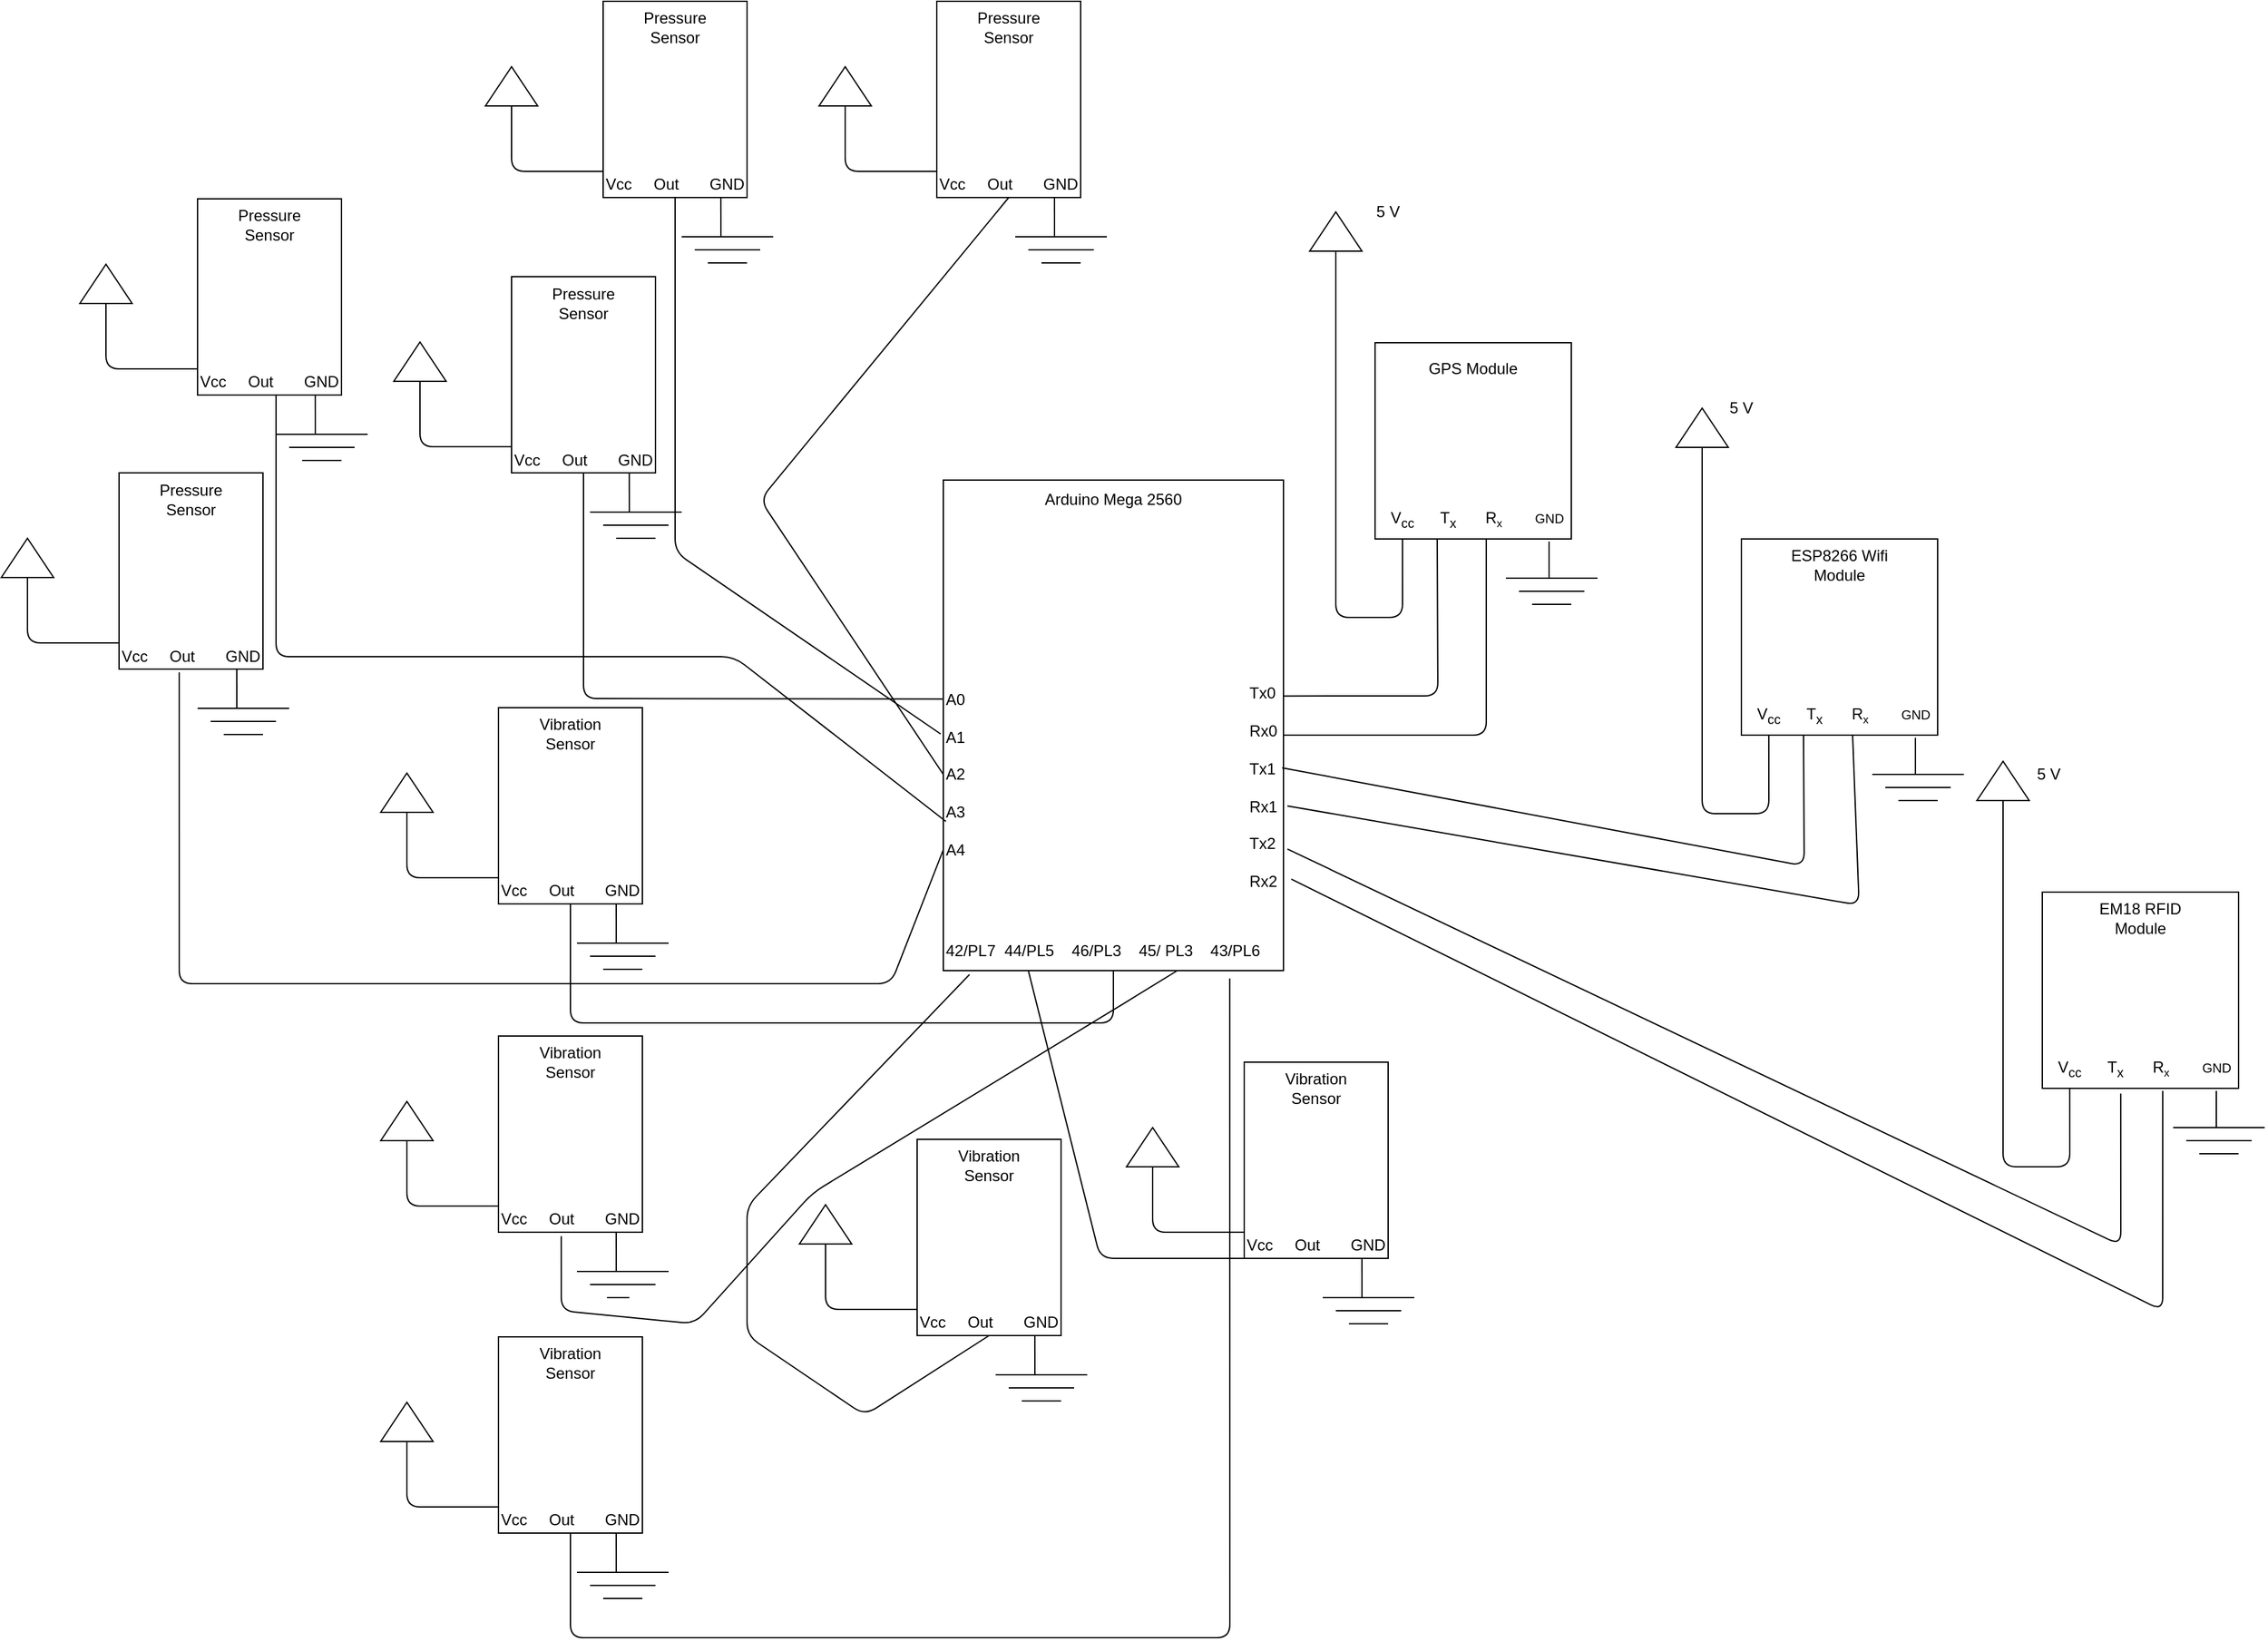 <mxfile version="13.9.2" type="github">
  <diagram id="xVhtC6xDN7LldOApm0fF" name="Page-1">
    <mxGraphModel dx="2512" dy="762" grid="1" gridSize="10" guides="1" tooltips="1" connect="1" arrows="1" fold="1" page="1" pageScale="1" pageWidth="850" pageHeight="1100" math="0" shadow="0">
      <root>
        <mxCell id="0" />
        <mxCell id="1" parent="0" />
        <mxCell id="VCP2ruZR_3ATwl9uSdhf-2" value="" style="rounded=0;whiteSpace=wrap;html=1;direction=south;" vertex="1" parent="1">
          <mxGeometry x="500" y="385" width="260" height="375" as="geometry" />
        </mxCell>
        <mxCell id="VCP2ruZR_3ATwl9uSdhf-3" value="Arduino Mega 2560" style="text;html=1;strokeColor=none;fillColor=none;align=center;verticalAlign=middle;whiteSpace=wrap;rounded=0;" vertex="1" parent="1">
          <mxGeometry x="565" y="390" width="130" height="20" as="geometry" />
        </mxCell>
        <mxCell id="VCP2ruZR_3ATwl9uSdhf-4" value="" style="rounded=0;whiteSpace=wrap;html=1;" vertex="1" parent="1">
          <mxGeometry x="830" y="280" width="150" height="150" as="geometry" />
        </mxCell>
        <mxCell id="VCP2ruZR_3ATwl9uSdhf-5" value="GPS Module" style="text;html=1;strokeColor=none;fillColor=none;align=center;verticalAlign=middle;whiteSpace=wrap;rounded=0;" vertex="1" parent="1">
          <mxGeometry x="860" y="290" width="90" height="20" as="geometry" />
        </mxCell>
        <mxCell id="VCP2ruZR_3ATwl9uSdhf-6" value="&lt;div style=&quot;text-align: center&quot;&gt;&lt;span&gt;V&lt;/span&gt;&lt;sub&gt;cc&lt;/sub&gt;&lt;span&gt;&amp;nbsp; &amp;nbsp; &amp;nbsp; T&lt;sub&gt;x&amp;nbsp; &amp;nbsp; &amp;nbsp; &amp;nbsp;&amp;nbsp;&lt;/sub&gt;R&lt;span style=&quot;font-size: 10px&quot;&gt;&lt;sub&gt;x&amp;nbsp; &amp;nbsp; &amp;nbsp; &lt;/sub&gt;&amp;nbsp; &amp;nbsp; GND&lt;/span&gt;&lt;/span&gt;&lt;/div&gt;" style="text;html=1;strokeColor=none;fillColor=none;align=left;verticalAlign=middle;whiteSpace=wrap;rounded=0;" vertex="1" parent="1">
          <mxGeometry x="840" y="400" width="150" height="30" as="geometry" />
        </mxCell>
        <mxCell id="VCP2ruZR_3ATwl9uSdhf-7" value="" style="endArrow=none;html=1;exitX=0.073;exitY=1;exitDx=0;exitDy=0;exitPerimeter=0;" edge="1" parent="1" source="VCP2ruZR_3ATwl9uSdhf-6">
          <mxGeometry width="50" height="50" relative="1" as="geometry">
            <mxPoint x="800" y="450" as="sourcePoint" />
            <mxPoint x="800" y="210" as="targetPoint" />
            <Array as="points">
              <mxPoint x="851" y="490" />
              <mxPoint x="800" y="490" />
            </Array>
          </mxGeometry>
        </mxCell>
        <mxCell id="VCP2ruZR_3ATwl9uSdhf-9" value="" style="triangle;whiteSpace=wrap;html=1;direction=north;" vertex="1" parent="1">
          <mxGeometry x="780" y="180" width="40" height="30" as="geometry" />
        </mxCell>
        <mxCell id="VCP2ruZR_3ATwl9uSdhf-10" value="" style="endArrow=none;html=1;exitX=0.82;exitY=1.067;exitDx=0;exitDy=0;exitPerimeter=0;" edge="1" parent="1" source="VCP2ruZR_3ATwl9uSdhf-6">
          <mxGeometry width="50" height="50" relative="1" as="geometry">
            <mxPoint x="720" y="410" as="sourcePoint" />
            <mxPoint x="963" y="460" as="targetPoint" />
          </mxGeometry>
        </mxCell>
        <mxCell id="VCP2ruZR_3ATwl9uSdhf-11" value="" style="endArrow=none;html=1;" edge="1" parent="1">
          <mxGeometry width="50" height="50" relative="1" as="geometry">
            <mxPoint x="980" y="480" as="sourcePoint" />
            <mxPoint x="950" y="480" as="targetPoint" />
          </mxGeometry>
        </mxCell>
        <mxCell id="VCP2ruZR_3ATwl9uSdhf-12" value="" style="endArrow=none;html=1;" edge="1" parent="1">
          <mxGeometry width="50" height="50" relative="1" as="geometry">
            <mxPoint x="940" y="470" as="sourcePoint" />
            <mxPoint x="990" y="470" as="targetPoint" />
          </mxGeometry>
        </mxCell>
        <mxCell id="VCP2ruZR_3ATwl9uSdhf-13" value="" style="endArrow=none;html=1;" edge="1" parent="1">
          <mxGeometry width="50" height="50" relative="1" as="geometry">
            <mxPoint x="930" y="460" as="sourcePoint" />
            <mxPoint x="1000" y="460" as="targetPoint" />
          </mxGeometry>
        </mxCell>
        <mxCell id="VCP2ruZR_3ATwl9uSdhf-14" value="" style="rounded=0;whiteSpace=wrap;html=1;" vertex="1" parent="1">
          <mxGeometry x="1110" y="430" width="150" height="150" as="geometry" />
        </mxCell>
        <mxCell id="VCP2ruZR_3ATwl9uSdhf-15" value="ESP8266 Wifi Module" style="text;html=1;strokeColor=none;fillColor=none;align=center;verticalAlign=middle;whiteSpace=wrap;rounded=0;" vertex="1" parent="1">
          <mxGeometry x="1140" y="440" width="90" height="20" as="geometry" />
        </mxCell>
        <mxCell id="VCP2ruZR_3ATwl9uSdhf-16" value="&lt;div style=&quot;text-align: center&quot;&gt;&lt;span&gt;V&lt;/span&gt;&lt;sub&gt;cc&lt;/sub&gt;&lt;span&gt;&amp;nbsp; &amp;nbsp; &amp;nbsp; T&lt;sub&gt;x&amp;nbsp; &amp;nbsp; &amp;nbsp; &amp;nbsp;&amp;nbsp;&lt;/sub&gt;R&lt;span style=&quot;font-size: 10px&quot;&gt;&lt;sub&gt;x&amp;nbsp; &amp;nbsp; &amp;nbsp; &lt;/sub&gt;&amp;nbsp; &amp;nbsp; GND&lt;/span&gt;&lt;/span&gt;&lt;/div&gt;" style="text;html=1;strokeColor=none;fillColor=none;align=left;verticalAlign=middle;whiteSpace=wrap;rounded=0;" vertex="1" parent="1">
          <mxGeometry x="1120" y="550" width="150" height="30" as="geometry" />
        </mxCell>
        <mxCell id="VCP2ruZR_3ATwl9uSdhf-17" value="" style="endArrow=none;html=1;exitX=0.073;exitY=1;exitDx=0;exitDy=0;exitPerimeter=0;" edge="1" parent="1" source="VCP2ruZR_3ATwl9uSdhf-16">
          <mxGeometry width="50" height="50" relative="1" as="geometry">
            <mxPoint x="1080" y="600" as="sourcePoint" />
            <mxPoint x="1080" y="360" as="targetPoint" />
            <Array as="points">
              <mxPoint x="1131" y="640" />
              <mxPoint x="1080" y="640" />
            </Array>
          </mxGeometry>
        </mxCell>
        <mxCell id="VCP2ruZR_3ATwl9uSdhf-18" value="" style="triangle;whiteSpace=wrap;html=1;direction=north;" vertex="1" parent="1">
          <mxGeometry x="1060" y="330" width="40" height="30" as="geometry" />
        </mxCell>
        <mxCell id="VCP2ruZR_3ATwl9uSdhf-19" value="" style="endArrow=none;html=1;exitX=0.82;exitY=1.067;exitDx=0;exitDy=0;exitPerimeter=0;" edge="1" parent="1" source="VCP2ruZR_3ATwl9uSdhf-16">
          <mxGeometry width="50" height="50" relative="1" as="geometry">
            <mxPoint x="1000" y="560" as="sourcePoint" />
            <mxPoint x="1243" y="610" as="targetPoint" />
          </mxGeometry>
        </mxCell>
        <mxCell id="VCP2ruZR_3ATwl9uSdhf-20" value="" style="endArrow=none;html=1;" edge="1" parent="1">
          <mxGeometry width="50" height="50" relative="1" as="geometry">
            <mxPoint x="1260" y="630" as="sourcePoint" />
            <mxPoint x="1230" y="630" as="targetPoint" />
          </mxGeometry>
        </mxCell>
        <mxCell id="VCP2ruZR_3ATwl9uSdhf-21" value="" style="endArrow=none;html=1;" edge="1" parent="1">
          <mxGeometry width="50" height="50" relative="1" as="geometry">
            <mxPoint x="1220" y="620" as="sourcePoint" />
            <mxPoint x="1270" y="620" as="targetPoint" />
          </mxGeometry>
        </mxCell>
        <mxCell id="VCP2ruZR_3ATwl9uSdhf-22" value="" style="endArrow=none;html=1;" edge="1" parent="1">
          <mxGeometry width="50" height="50" relative="1" as="geometry">
            <mxPoint x="1210" y="610" as="sourcePoint" />
            <mxPoint x="1280" y="610" as="targetPoint" />
          </mxGeometry>
        </mxCell>
        <mxCell id="VCP2ruZR_3ATwl9uSdhf-23" value="" style="rounded=0;whiteSpace=wrap;html=1;" vertex="1" parent="1">
          <mxGeometry x="1340" y="700" width="150" height="150" as="geometry" />
        </mxCell>
        <mxCell id="VCP2ruZR_3ATwl9uSdhf-24" value="EM18 RFID Module" style="text;html=1;strokeColor=none;fillColor=none;align=center;verticalAlign=middle;whiteSpace=wrap;rounded=0;" vertex="1" parent="1">
          <mxGeometry x="1370" y="710" width="90" height="20" as="geometry" />
        </mxCell>
        <mxCell id="VCP2ruZR_3ATwl9uSdhf-25" value="&lt;div style=&quot;text-align: center&quot;&gt;&lt;span&gt;V&lt;/span&gt;&lt;sub&gt;cc&lt;/sub&gt;&lt;span&gt;&amp;nbsp; &amp;nbsp; &amp;nbsp; T&lt;sub&gt;x&amp;nbsp; &amp;nbsp; &amp;nbsp; &amp;nbsp;&amp;nbsp;&lt;/sub&gt;R&lt;span style=&quot;font-size: 10px&quot;&gt;&lt;sub&gt;x&amp;nbsp; &amp;nbsp; &amp;nbsp; &lt;/sub&gt;&amp;nbsp; &amp;nbsp; GND&lt;/span&gt;&lt;/span&gt;&lt;/div&gt;" style="text;html=1;strokeColor=none;fillColor=none;align=left;verticalAlign=middle;whiteSpace=wrap;rounded=0;" vertex="1" parent="1">
          <mxGeometry x="1350" y="820" width="150" height="30" as="geometry" />
        </mxCell>
        <mxCell id="VCP2ruZR_3ATwl9uSdhf-26" value="" style="endArrow=none;html=1;exitX=0.073;exitY=1;exitDx=0;exitDy=0;exitPerimeter=0;" edge="1" parent="1" source="VCP2ruZR_3ATwl9uSdhf-25">
          <mxGeometry width="50" height="50" relative="1" as="geometry">
            <mxPoint x="1310" y="870" as="sourcePoint" />
            <mxPoint x="1310" y="630" as="targetPoint" />
            <Array as="points">
              <mxPoint x="1361" y="910" />
              <mxPoint x="1310" y="910" />
            </Array>
          </mxGeometry>
        </mxCell>
        <mxCell id="VCP2ruZR_3ATwl9uSdhf-27" value="" style="triangle;whiteSpace=wrap;html=1;direction=north;" vertex="1" parent="1">
          <mxGeometry x="1290" y="600" width="40" height="30" as="geometry" />
        </mxCell>
        <mxCell id="VCP2ruZR_3ATwl9uSdhf-28" value="" style="endArrow=none;html=1;exitX=0.82;exitY=1.067;exitDx=0;exitDy=0;exitPerimeter=0;" edge="1" parent="1" source="VCP2ruZR_3ATwl9uSdhf-25">
          <mxGeometry width="50" height="50" relative="1" as="geometry">
            <mxPoint x="1230" y="830" as="sourcePoint" />
            <mxPoint x="1473" y="880" as="targetPoint" />
          </mxGeometry>
        </mxCell>
        <mxCell id="VCP2ruZR_3ATwl9uSdhf-29" value="" style="endArrow=none;html=1;" edge="1" parent="1">
          <mxGeometry width="50" height="50" relative="1" as="geometry">
            <mxPoint x="1490" y="900" as="sourcePoint" />
            <mxPoint x="1460" y="900" as="targetPoint" />
          </mxGeometry>
        </mxCell>
        <mxCell id="VCP2ruZR_3ATwl9uSdhf-30" value="" style="endArrow=none;html=1;" edge="1" parent="1">
          <mxGeometry width="50" height="50" relative="1" as="geometry">
            <mxPoint x="1450" y="890" as="sourcePoint" />
            <mxPoint x="1500" y="890" as="targetPoint" />
          </mxGeometry>
        </mxCell>
        <mxCell id="VCP2ruZR_3ATwl9uSdhf-31" value="" style="endArrow=none;html=1;" edge="1" parent="1">
          <mxGeometry width="50" height="50" relative="1" as="geometry">
            <mxPoint x="1440" y="880" as="sourcePoint" />
            <mxPoint x="1510" y="880" as="targetPoint" />
          </mxGeometry>
        </mxCell>
        <mxCell id="VCP2ruZR_3ATwl9uSdhf-32" value="Tx0&lt;br&gt;&lt;br&gt;Rx0&lt;br&gt;&lt;br&gt;Tx1&lt;br&gt;&lt;br&gt;Rx1&lt;br&gt;&lt;br&gt;Tx2&lt;br&gt;&lt;br&gt;Rx2" style="text;html=1;strokeColor=none;fillColor=none;align=left;verticalAlign=middle;whiteSpace=wrap;rounded=0;" vertex="1" parent="1">
          <mxGeometry x="732" y="540" width="28" height="160" as="geometry" />
        </mxCell>
        <mxCell id="VCP2ruZR_3ATwl9uSdhf-33" value="" style="endArrow=none;html=1;exitX=1;exitY=0.063;exitDx=0;exitDy=0;exitPerimeter=0;entryX=0.25;entryY=1;entryDx=0;entryDy=0;" edge="1" parent="1" source="VCP2ruZR_3ATwl9uSdhf-32" target="VCP2ruZR_3ATwl9uSdhf-6">
          <mxGeometry width="50" height="50" relative="1" as="geometry">
            <mxPoint x="890" y="540" as="sourcePoint" />
            <mxPoint x="860" y="390" as="targetPoint" />
            <Array as="points">
              <mxPoint x="878" y="550" />
            </Array>
          </mxGeometry>
        </mxCell>
        <mxCell id="VCP2ruZR_3ATwl9uSdhf-34" value="" style="endArrow=none;html=1;entryX=0.5;entryY=1;entryDx=0;entryDy=0;exitX=1;exitY=0.25;exitDx=0;exitDy=0;" edge="1" parent="1" source="VCP2ruZR_3ATwl9uSdhf-32" target="VCP2ruZR_3ATwl9uSdhf-6">
          <mxGeometry width="50" height="50" relative="1" as="geometry">
            <mxPoint x="810" y="680" as="sourcePoint" />
            <mxPoint x="860" y="630" as="targetPoint" />
            <Array as="points">
              <mxPoint x="840" y="580" />
              <mxPoint x="915" y="580" />
            </Array>
          </mxGeometry>
        </mxCell>
        <mxCell id="VCP2ruZR_3ATwl9uSdhf-35" value="5 V" style="text;html=1;strokeColor=none;fillColor=none;align=center;verticalAlign=middle;whiteSpace=wrap;rounded=0;" vertex="1" parent="1">
          <mxGeometry x="820" y="170" width="40" height="20" as="geometry" />
        </mxCell>
        <mxCell id="VCP2ruZR_3ATwl9uSdhf-36" value="5 V" style="text;html=1;strokeColor=none;fillColor=none;align=center;verticalAlign=middle;whiteSpace=wrap;rounded=0;" vertex="1" parent="1">
          <mxGeometry x="1090" y="320" width="40" height="20" as="geometry" />
        </mxCell>
        <mxCell id="VCP2ruZR_3ATwl9uSdhf-37" value="5 V" style="text;html=1;strokeColor=none;fillColor=none;align=center;verticalAlign=middle;whiteSpace=wrap;rounded=0;" vertex="1" parent="1">
          <mxGeometry x="1325" y="600" width="40" height="20" as="geometry" />
        </mxCell>
        <mxCell id="VCP2ruZR_3ATwl9uSdhf-38" value="" style="endArrow=none;html=1;exitX=0.964;exitY=0.406;exitDx=0;exitDy=0;exitPerimeter=0;entryX=0.25;entryY=1;entryDx=0;entryDy=0;" edge="1" parent="1" source="VCP2ruZR_3ATwl9uSdhf-32" target="VCP2ruZR_3ATwl9uSdhf-16">
          <mxGeometry width="50" height="50" relative="1" as="geometry">
            <mxPoint x="810" y="680" as="sourcePoint" />
            <mxPoint x="1160" y="650" as="targetPoint" />
            <Array as="points">
              <mxPoint x="1158" y="680" />
            </Array>
          </mxGeometry>
        </mxCell>
        <mxCell id="VCP2ruZR_3ATwl9uSdhf-39" value="" style="endArrow=none;html=1;exitX=1.107;exitY=0.588;exitDx=0;exitDy=0;exitPerimeter=0;entryX=0.5;entryY=1;entryDx=0;entryDy=0;" edge="1" parent="1" source="VCP2ruZR_3ATwl9uSdhf-32" target="VCP2ruZR_3ATwl9uSdhf-16">
          <mxGeometry width="50" height="50" relative="1" as="geometry">
            <mxPoint x="810" y="680" as="sourcePoint" />
            <mxPoint x="860" y="630" as="targetPoint" />
            <Array as="points">
              <mxPoint x="1200" y="710" />
            </Array>
          </mxGeometry>
        </mxCell>
        <mxCell id="VCP2ruZR_3ATwl9uSdhf-41" value="" style="endArrow=none;html=1;exitX=1.107;exitY=0.794;exitDx=0;exitDy=0;exitPerimeter=0;entryX=0.333;entryY=1.133;entryDx=0;entryDy=0;entryPerimeter=0;" edge="1" parent="1" source="VCP2ruZR_3ATwl9uSdhf-32" target="VCP2ruZR_3ATwl9uSdhf-25">
          <mxGeometry width="50" height="50" relative="1" as="geometry">
            <mxPoint x="810" y="790" as="sourcePoint" />
            <mxPoint x="860" y="740" as="targetPoint" />
            <Array as="points">
              <mxPoint x="1400" y="970" />
            </Array>
          </mxGeometry>
        </mxCell>
        <mxCell id="VCP2ruZR_3ATwl9uSdhf-42" value="" style="endArrow=none;html=1;exitX=1.214;exitY=0.938;exitDx=0;exitDy=0;exitPerimeter=0;entryX=0.547;entryY=1.067;entryDx=0;entryDy=0;entryPerimeter=0;" edge="1" parent="1" source="VCP2ruZR_3ATwl9uSdhf-32" target="VCP2ruZR_3ATwl9uSdhf-25">
          <mxGeometry width="50" height="50" relative="1" as="geometry">
            <mxPoint x="810" y="790" as="sourcePoint" />
            <mxPoint x="860" y="740" as="targetPoint" />
            <Array as="points">
              <mxPoint x="1432" y="1020" />
            </Array>
          </mxGeometry>
        </mxCell>
        <mxCell id="VCP2ruZR_3ATwl9uSdhf-44" value="" style="rounded=0;whiteSpace=wrap;html=1;" vertex="1" parent="1">
          <mxGeometry x="730" y="830" width="110" height="150" as="geometry" />
        </mxCell>
        <mxCell id="VCP2ruZR_3ATwl9uSdhf-45" value="Vibration Sensor" style="text;html=1;strokeColor=none;fillColor=none;align=center;verticalAlign=middle;whiteSpace=wrap;rounded=0;" vertex="1" parent="1">
          <mxGeometry x="740" y="840" width="90" height="20" as="geometry" />
        </mxCell>
        <mxCell id="VCP2ruZR_3ATwl9uSdhf-46" value="&lt;div style=&quot;text-align: center&quot;&gt;Vcc&amp;nbsp; &amp;nbsp; &amp;nbsp;Out&amp;nbsp; &amp;nbsp; &amp;nbsp; &amp;nbsp;GND&lt;/div&gt;" style="text;html=1;strokeColor=none;fillColor=none;align=left;verticalAlign=middle;whiteSpace=wrap;rounded=0;" vertex="1" parent="1">
          <mxGeometry x="730" y="960" width="110" height="20" as="geometry" />
        </mxCell>
        <mxCell id="VCP2ruZR_3ATwl9uSdhf-49" value="" style="endArrow=none;html=1;" edge="1" parent="1">
          <mxGeometry width="50" height="50" relative="1" as="geometry">
            <mxPoint x="840" y="1030" as="sourcePoint" />
            <mxPoint x="810" y="1030" as="targetPoint" />
          </mxGeometry>
        </mxCell>
        <mxCell id="VCP2ruZR_3ATwl9uSdhf-50" value="" style="endArrow=none;html=1;" edge="1" parent="1">
          <mxGeometry width="50" height="50" relative="1" as="geometry">
            <mxPoint x="800" y="1020" as="sourcePoint" />
            <mxPoint x="850" y="1020" as="targetPoint" />
          </mxGeometry>
        </mxCell>
        <mxCell id="VCP2ruZR_3ATwl9uSdhf-51" value="" style="endArrow=none;html=1;" edge="1" parent="1">
          <mxGeometry width="50" height="50" relative="1" as="geometry">
            <mxPoint x="790" y="1010" as="sourcePoint" />
            <mxPoint x="860" y="1010" as="targetPoint" />
          </mxGeometry>
        </mxCell>
        <mxCell id="VCP2ruZR_3ATwl9uSdhf-52" value="" style="triangle;whiteSpace=wrap;html=1;direction=north;" vertex="1" parent="1">
          <mxGeometry x="640" y="880" width="40" height="30" as="geometry" />
        </mxCell>
        <mxCell id="VCP2ruZR_3ATwl9uSdhf-53" style="edgeStyle=orthogonalEdgeStyle;rounded=0;orthogonalLoop=1;jettySize=auto;html=1;exitX=0.5;exitY=1;exitDx=0;exitDy=0;" edge="1" parent="1" source="VCP2ruZR_3ATwl9uSdhf-46" target="VCP2ruZR_3ATwl9uSdhf-46">
          <mxGeometry relative="1" as="geometry" />
        </mxCell>
        <mxCell id="VCP2ruZR_3ATwl9uSdhf-57" value="" style="endArrow=none;html=1;exitX=0;exitY=0.5;exitDx=0;exitDy=0;entryX=0;entryY=0;entryDx=0;entryDy=0;" edge="1" parent="1" source="VCP2ruZR_3ATwl9uSdhf-52" target="VCP2ruZR_3ATwl9uSdhf-46">
          <mxGeometry width="50" height="50" relative="1" as="geometry">
            <mxPoint x="950" y="920" as="sourcePoint" />
            <mxPoint x="1000" y="870" as="targetPoint" />
            <Array as="points">
              <mxPoint x="660" y="960" />
            </Array>
          </mxGeometry>
        </mxCell>
        <mxCell id="VCP2ruZR_3ATwl9uSdhf-59" value="" style="endArrow=none;html=1;entryX=0.818;entryY=1;entryDx=0;entryDy=0;entryPerimeter=0;" edge="1" parent="1" target="VCP2ruZR_3ATwl9uSdhf-46">
          <mxGeometry width="50" height="50" relative="1" as="geometry">
            <mxPoint x="820" y="1010" as="sourcePoint" />
            <mxPoint x="1000" y="980" as="targetPoint" />
          </mxGeometry>
        </mxCell>
        <mxCell id="VCP2ruZR_3ATwl9uSdhf-89" value="" style="rounded=0;whiteSpace=wrap;html=1;direction=west;" vertex="1" parent="1">
          <mxGeometry x="480" y="889" width="110" height="150" as="geometry" />
        </mxCell>
        <mxCell id="VCP2ruZR_3ATwl9uSdhf-90" value="Vibration Sensor" style="text;html=1;strokeColor=none;fillColor=none;align=center;verticalAlign=middle;whiteSpace=wrap;rounded=0;" vertex="1" parent="1">
          <mxGeometry x="490" y="899" width="90" height="20" as="geometry" />
        </mxCell>
        <mxCell id="VCP2ruZR_3ATwl9uSdhf-91" value="&lt;div style=&quot;text-align: center&quot;&gt;Vcc&amp;nbsp; &amp;nbsp; &amp;nbsp;Out&amp;nbsp; &amp;nbsp; &amp;nbsp; &amp;nbsp;GND&lt;/div&gt;" style="text;html=1;strokeColor=none;fillColor=none;align=left;verticalAlign=middle;whiteSpace=wrap;rounded=0;" vertex="1" parent="1">
          <mxGeometry x="480" y="1019" width="110" height="20" as="geometry" />
        </mxCell>
        <mxCell id="VCP2ruZR_3ATwl9uSdhf-92" value="" style="endArrow=none;html=1;" edge="1" parent="1">
          <mxGeometry width="50" height="50" relative="1" as="geometry">
            <mxPoint x="590" y="1089" as="sourcePoint" />
            <mxPoint x="560" y="1089" as="targetPoint" />
          </mxGeometry>
        </mxCell>
        <mxCell id="VCP2ruZR_3ATwl9uSdhf-93" value="" style="endArrow=none;html=1;" edge="1" parent="1">
          <mxGeometry width="50" height="50" relative="1" as="geometry">
            <mxPoint x="550" y="1079" as="sourcePoint" />
            <mxPoint x="600" y="1079" as="targetPoint" />
          </mxGeometry>
        </mxCell>
        <mxCell id="VCP2ruZR_3ATwl9uSdhf-94" value="" style="endArrow=none;html=1;" edge="1" parent="1">
          <mxGeometry width="50" height="50" relative="1" as="geometry">
            <mxPoint x="540" y="1069" as="sourcePoint" />
            <mxPoint x="610" y="1069" as="targetPoint" />
          </mxGeometry>
        </mxCell>
        <mxCell id="VCP2ruZR_3ATwl9uSdhf-95" value="" style="triangle;whiteSpace=wrap;html=1;direction=north;" vertex="1" parent="1">
          <mxGeometry x="390" y="939" width="40" height="30" as="geometry" />
        </mxCell>
        <mxCell id="VCP2ruZR_3ATwl9uSdhf-96" style="edgeStyle=orthogonalEdgeStyle;rounded=0;orthogonalLoop=1;jettySize=auto;html=1;exitX=0.5;exitY=1;exitDx=0;exitDy=0;" edge="1" parent="1" source="VCP2ruZR_3ATwl9uSdhf-91" target="VCP2ruZR_3ATwl9uSdhf-91">
          <mxGeometry relative="1" as="geometry" />
        </mxCell>
        <mxCell id="VCP2ruZR_3ATwl9uSdhf-97" value="" style="endArrow=none;html=1;exitX=0;exitY=0.5;exitDx=0;exitDy=0;entryX=0;entryY=0;entryDx=0;entryDy=0;" edge="1" parent="1" source="VCP2ruZR_3ATwl9uSdhf-95" target="VCP2ruZR_3ATwl9uSdhf-91">
          <mxGeometry width="50" height="50" relative="1" as="geometry">
            <mxPoint x="700" y="979" as="sourcePoint" />
            <mxPoint x="750" y="929" as="targetPoint" />
            <Array as="points">
              <mxPoint x="410" y="1019" />
            </Array>
          </mxGeometry>
        </mxCell>
        <mxCell id="VCP2ruZR_3ATwl9uSdhf-98" value="" style="endArrow=none;html=1;entryX=0.818;entryY=1;entryDx=0;entryDy=0;entryPerimeter=0;" edge="1" parent="1" target="VCP2ruZR_3ATwl9uSdhf-91">
          <mxGeometry width="50" height="50" relative="1" as="geometry">
            <mxPoint x="570" y="1069" as="sourcePoint" />
            <mxPoint x="750" y="1039" as="targetPoint" />
          </mxGeometry>
        </mxCell>
        <mxCell id="VCP2ruZR_3ATwl9uSdhf-99" value="" style="rounded=0;whiteSpace=wrap;html=1;" vertex="1" parent="1">
          <mxGeometry x="160" y="559" width="110" height="150" as="geometry" />
        </mxCell>
        <mxCell id="VCP2ruZR_3ATwl9uSdhf-100" value="Vibration Sensor" style="text;html=1;strokeColor=none;fillColor=none;align=center;verticalAlign=middle;whiteSpace=wrap;rounded=0;" vertex="1" parent="1">
          <mxGeometry x="170" y="569" width="90" height="20" as="geometry" />
        </mxCell>
        <mxCell id="VCP2ruZR_3ATwl9uSdhf-101" value="&lt;div style=&quot;text-align: center&quot;&gt;Vcc&amp;nbsp; &amp;nbsp; &amp;nbsp;Out&amp;nbsp; &amp;nbsp; &amp;nbsp; &amp;nbsp;GND&lt;/div&gt;" style="text;html=1;strokeColor=none;fillColor=none;align=left;verticalAlign=middle;whiteSpace=wrap;rounded=0;" vertex="1" parent="1">
          <mxGeometry x="160" y="689" width="110" height="20" as="geometry" />
        </mxCell>
        <mxCell id="VCP2ruZR_3ATwl9uSdhf-102" value="" style="endArrow=none;html=1;" edge="1" parent="1">
          <mxGeometry width="50" height="50" relative="1" as="geometry">
            <mxPoint x="270" y="759" as="sourcePoint" />
            <mxPoint x="240" y="759" as="targetPoint" />
          </mxGeometry>
        </mxCell>
        <mxCell id="VCP2ruZR_3ATwl9uSdhf-103" value="" style="endArrow=none;html=1;" edge="1" parent="1">
          <mxGeometry width="50" height="50" relative="1" as="geometry">
            <mxPoint x="230" y="749" as="sourcePoint" />
            <mxPoint x="280" y="749" as="targetPoint" />
          </mxGeometry>
        </mxCell>
        <mxCell id="VCP2ruZR_3ATwl9uSdhf-104" value="" style="endArrow=none;html=1;" edge="1" parent="1">
          <mxGeometry width="50" height="50" relative="1" as="geometry">
            <mxPoint x="220" y="739" as="sourcePoint" />
            <mxPoint x="290" y="739" as="targetPoint" />
          </mxGeometry>
        </mxCell>
        <mxCell id="VCP2ruZR_3ATwl9uSdhf-105" value="" style="triangle;whiteSpace=wrap;html=1;direction=north;" vertex="1" parent="1">
          <mxGeometry x="70" y="609" width="40" height="30" as="geometry" />
        </mxCell>
        <mxCell id="VCP2ruZR_3ATwl9uSdhf-106" style="edgeStyle=orthogonalEdgeStyle;rounded=0;orthogonalLoop=1;jettySize=auto;html=1;exitX=0.5;exitY=1;exitDx=0;exitDy=0;" edge="1" parent="1" source="VCP2ruZR_3ATwl9uSdhf-101" target="VCP2ruZR_3ATwl9uSdhf-101">
          <mxGeometry relative="1" as="geometry" />
        </mxCell>
        <mxCell id="VCP2ruZR_3ATwl9uSdhf-107" value="" style="endArrow=none;html=1;exitX=0;exitY=0.5;exitDx=0;exitDy=0;entryX=0;entryY=0;entryDx=0;entryDy=0;" edge="1" parent="1" source="VCP2ruZR_3ATwl9uSdhf-105" target="VCP2ruZR_3ATwl9uSdhf-101">
          <mxGeometry width="50" height="50" relative="1" as="geometry">
            <mxPoint x="380" y="649" as="sourcePoint" />
            <mxPoint x="430" y="599" as="targetPoint" />
            <Array as="points">
              <mxPoint x="90" y="689" />
            </Array>
          </mxGeometry>
        </mxCell>
        <mxCell id="VCP2ruZR_3ATwl9uSdhf-108" value="" style="endArrow=none;html=1;entryX=0.818;entryY=1;entryDx=0;entryDy=0;entryPerimeter=0;" edge="1" parent="1" target="VCP2ruZR_3ATwl9uSdhf-101">
          <mxGeometry width="50" height="50" relative="1" as="geometry">
            <mxPoint x="250" y="739" as="sourcePoint" />
            <mxPoint x="430" y="709" as="targetPoint" />
          </mxGeometry>
        </mxCell>
        <mxCell id="VCP2ruZR_3ATwl9uSdhf-109" value="" style="rounded=0;whiteSpace=wrap;html=1;" vertex="1" parent="1">
          <mxGeometry x="160" y="810" width="110" height="150" as="geometry" />
        </mxCell>
        <mxCell id="VCP2ruZR_3ATwl9uSdhf-110" value="Vibration Sensor" style="text;html=1;strokeColor=none;fillColor=none;align=center;verticalAlign=middle;whiteSpace=wrap;rounded=0;" vertex="1" parent="1">
          <mxGeometry x="170" y="820" width="90" height="20" as="geometry" />
        </mxCell>
        <mxCell id="VCP2ruZR_3ATwl9uSdhf-111" value="&lt;div style=&quot;text-align: center&quot;&gt;Vcc&amp;nbsp; &amp;nbsp; &amp;nbsp;Out&amp;nbsp; &amp;nbsp; &amp;nbsp; &amp;nbsp;GND&lt;/div&gt;" style="text;html=1;strokeColor=none;fillColor=none;align=left;verticalAlign=middle;whiteSpace=wrap;rounded=0;" vertex="1" parent="1">
          <mxGeometry x="160" y="940" width="110" height="20" as="geometry" />
        </mxCell>
        <mxCell id="VCP2ruZR_3ATwl9uSdhf-112" value="" style="endArrow=none;html=1;" edge="1" parent="1">
          <mxGeometry width="50" height="50" relative="1" as="geometry">
            <mxPoint x="250" y="1010" as="sourcePoint" />
            <mxPoint x="260" y="1010" as="targetPoint" />
            <Array as="points">
              <mxPoint x="240" y="1010" />
            </Array>
          </mxGeometry>
        </mxCell>
        <mxCell id="VCP2ruZR_3ATwl9uSdhf-113" value="" style="endArrow=none;html=1;" edge="1" parent="1">
          <mxGeometry width="50" height="50" relative="1" as="geometry">
            <mxPoint x="230" y="1000" as="sourcePoint" />
            <mxPoint x="280" y="1000" as="targetPoint" />
          </mxGeometry>
        </mxCell>
        <mxCell id="VCP2ruZR_3ATwl9uSdhf-114" value="" style="endArrow=none;html=1;" edge="1" parent="1">
          <mxGeometry width="50" height="50" relative="1" as="geometry">
            <mxPoint x="220" y="990" as="sourcePoint" />
            <mxPoint x="290" y="990" as="targetPoint" />
          </mxGeometry>
        </mxCell>
        <mxCell id="VCP2ruZR_3ATwl9uSdhf-115" value="" style="triangle;whiteSpace=wrap;html=1;direction=north;" vertex="1" parent="1">
          <mxGeometry x="70" y="860" width="40" height="30" as="geometry" />
        </mxCell>
        <mxCell id="VCP2ruZR_3ATwl9uSdhf-116" style="edgeStyle=orthogonalEdgeStyle;rounded=0;orthogonalLoop=1;jettySize=auto;html=1;exitX=0.5;exitY=1;exitDx=0;exitDy=0;" edge="1" parent="1" source="VCP2ruZR_3ATwl9uSdhf-111" target="VCP2ruZR_3ATwl9uSdhf-111">
          <mxGeometry relative="1" as="geometry" />
        </mxCell>
        <mxCell id="VCP2ruZR_3ATwl9uSdhf-117" value="" style="endArrow=none;html=1;exitX=0;exitY=0.5;exitDx=0;exitDy=0;entryX=0;entryY=0;entryDx=0;entryDy=0;" edge="1" parent="1" source="VCP2ruZR_3ATwl9uSdhf-115" target="VCP2ruZR_3ATwl9uSdhf-111">
          <mxGeometry width="50" height="50" relative="1" as="geometry">
            <mxPoint x="380" y="900" as="sourcePoint" />
            <mxPoint x="430" y="850" as="targetPoint" />
            <Array as="points">
              <mxPoint x="90" y="940" />
            </Array>
          </mxGeometry>
        </mxCell>
        <mxCell id="VCP2ruZR_3ATwl9uSdhf-118" value="" style="endArrow=none;html=1;entryX=0.818;entryY=1;entryDx=0;entryDy=0;entryPerimeter=0;" edge="1" parent="1" target="VCP2ruZR_3ATwl9uSdhf-111">
          <mxGeometry width="50" height="50" relative="1" as="geometry">
            <mxPoint x="250" y="990" as="sourcePoint" />
            <mxPoint x="430" y="960" as="targetPoint" />
          </mxGeometry>
        </mxCell>
        <mxCell id="VCP2ruZR_3ATwl9uSdhf-119" value="" style="rounded=0;whiteSpace=wrap;html=1;" vertex="1" parent="1">
          <mxGeometry x="160" y="1040" width="110" height="150" as="geometry" />
        </mxCell>
        <mxCell id="VCP2ruZR_3ATwl9uSdhf-120" value="Vibration Sensor" style="text;html=1;strokeColor=none;fillColor=none;align=center;verticalAlign=middle;whiteSpace=wrap;rounded=0;" vertex="1" parent="1">
          <mxGeometry x="170" y="1050" width="90" height="20" as="geometry" />
        </mxCell>
        <mxCell id="VCP2ruZR_3ATwl9uSdhf-121" value="&lt;div style=&quot;text-align: center&quot;&gt;Vcc&amp;nbsp; &amp;nbsp; &amp;nbsp;Out&amp;nbsp; &amp;nbsp; &amp;nbsp; &amp;nbsp;GND&lt;/div&gt;" style="text;html=1;strokeColor=none;fillColor=none;align=left;verticalAlign=middle;whiteSpace=wrap;rounded=0;" vertex="1" parent="1">
          <mxGeometry x="160" y="1170" width="110" height="20" as="geometry" />
        </mxCell>
        <mxCell id="VCP2ruZR_3ATwl9uSdhf-122" value="" style="endArrow=none;html=1;" edge="1" parent="1">
          <mxGeometry width="50" height="50" relative="1" as="geometry">
            <mxPoint x="270" y="1240" as="sourcePoint" />
            <mxPoint x="240" y="1240" as="targetPoint" />
          </mxGeometry>
        </mxCell>
        <mxCell id="VCP2ruZR_3ATwl9uSdhf-123" value="" style="endArrow=none;html=1;" edge="1" parent="1">
          <mxGeometry width="50" height="50" relative="1" as="geometry">
            <mxPoint x="230" y="1230" as="sourcePoint" />
            <mxPoint x="280" y="1230" as="targetPoint" />
          </mxGeometry>
        </mxCell>
        <mxCell id="VCP2ruZR_3ATwl9uSdhf-124" value="" style="endArrow=none;html=1;" edge="1" parent="1">
          <mxGeometry width="50" height="50" relative="1" as="geometry">
            <mxPoint x="220" y="1220" as="sourcePoint" />
            <mxPoint x="290" y="1220" as="targetPoint" />
          </mxGeometry>
        </mxCell>
        <mxCell id="VCP2ruZR_3ATwl9uSdhf-125" value="" style="triangle;whiteSpace=wrap;html=1;direction=north;" vertex="1" parent="1">
          <mxGeometry x="70" y="1090" width="40" height="30" as="geometry" />
        </mxCell>
        <mxCell id="VCP2ruZR_3ATwl9uSdhf-126" style="edgeStyle=orthogonalEdgeStyle;rounded=0;orthogonalLoop=1;jettySize=auto;html=1;exitX=0.5;exitY=1;exitDx=0;exitDy=0;" edge="1" parent="1" source="VCP2ruZR_3ATwl9uSdhf-121" target="VCP2ruZR_3ATwl9uSdhf-121">
          <mxGeometry relative="1" as="geometry" />
        </mxCell>
        <mxCell id="VCP2ruZR_3ATwl9uSdhf-127" value="" style="endArrow=none;html=1;exitX=0;exitY=0.5;exitDx=0;exitDy=0;entryX=0;entryY=0;entryDx=0;entryDy=0;" edge="1" parent="1" target="VCP2ruZR_3ATwl9uSdhf-121">
          <mxGeometry width="50" height="50" relative="1" as="geometry">
            <mxPoint x="90" y="1120" as="sourcePoint" />
            <mxPoint x="430" y="1080" as="targetPoint" />
            <Array as="points">
              <mxPoint x="90" y="1170" />
            </Array>
          </mxGeometry>
        </mxCell>
        <mxCell id="VCP2ruZR_3ATwl9uSdhf-128" value="" style="endArrow=none;html=1;entryX=0.818;entryY=1;entryDx=0;entryDy=0;entryPerimeter=0;" edge="1" parent="1" target="VCP2ruZR_3ATwl9uSdhf-121">
          <mxGeometry width="50" height="50" relative="1" as="geometry">
            <mxPoint x="250" y="1220" as="sourcePoint" />
            <mxPoint x="430" y="1190" as="targetPoint" />
          </mxGeometry>
        </mxCell>
        <mxCell id="VCP2ruZR_3ATwl9uSdhf-129" value="42/PL7&amp;nbsp; 44/PL5&amp;nbsp; &amp;nbsp; 46/PL3&amp;nbsp; &amp;nbsp; 45/ PL3&amp;nbsp; &amp;nbsp; 43/PL6" style="text;html=1;strokeColor=none;fillColor=none;align=left;verticalAlign=middle;whiteSpace=wrap;rounded=0;" vertex="1" parent="1">
          <mxGeometry x="500" y="730" width="260" height="30" as="geometry" />
        </mxCell>
        <mxCell id="VCP2ruZR_3ATwl9uSdhf-130" value="" style="endArrow=none;html=1;exitX=0.5;exitY=1;exitDx=0;exitDy=0;entryX=0.077;entryY=1.1;entryDx=0;entryDy=0;entryPerimeter=0;" edge="1" parent="1" source="VCP2ruZR_3ATwl9uSdhf-91" target="VCP2ruZR_3ATwl9uSdhf-129">
          <mxGeometry width="50" height="50" relative="1" as="geometry">
            <mxPoint x="410" y="880" as="sourcePoint" />
            <mxPoint x="460" y="830" as="targetPoint" />
            <Array as="points">
              <mxPoint x="440" y="1100" />
              <mxPoint x="350" y="1039" />
              <mxPoint x="350" y="940" />
            </Array>
          </mxGeometry>
        </mxCell>
        <mxCell id="VCP2ruZR_3ATwl9uSdhf-131" value="" style="endArrow=none;html=1;exitX=0.5;exitY=1;exitDx=0;exitDy=0;" edge="1" parent="1" source="VCP2ruZR_3ATwl9uSdhf-46">
          <mxGeometry width="50" height="50" relative="1" as="geometry">
            <mxPoint x="515" y="810" as="sourcePoint" />
            <mxPoint x="565" y="760" as="targetPoint" />
            <Array as="points">
              <mxPoint x="620" y="980" />
            </Array>
          </mxGeometry>
        </mxCell>
        <mxCell id="VCP2ruZR_3ATwl9uSdhf-132" value="" style="endArrow=none;html=1;exitX=0.5;exitY=1;exitDx=0;exitDy=0;entryX=0.5;entryY=1;entryDx=0;entryDy=0;" edge="1" parent="1" source="VCP2ruZR_3ATwl9uSdhf-101" target="VCP2ruZR_3ATwl9uSdhf-129">
          <mxGeometry width="50" height="50" relative="1" as="geometry">
            <mxPoint x="410" y="760" as="sourcePoint" />
            <mxPoint x="460" y="710" as="targetPoint" />
            <Array as="points">
              <mxPoint x="215" y="800" />
              <mxPoint x="630" y="800" />
            </Array>
          </mxGeometry>
        </mxCell>
        <mxCell id="VCP2ruZR_3ATwl9uSdhf-133" value="" style="endArrow=none;html=1;exitX=0.436;exitY=1.15;exitDx=0;exitDy=0;exitPerimeter=0;entryX=0.688;entryY=1;entryDx=0;entryDy=0;entryPerimeter=0;" edge="1" parent="1" source="VCP2ruZR_3ATwl9uSdhf-111" target="VCP2ruZR_3ATwl9uSdhf-129">
          <mxGeometry width="50" height="50" relative="1" as="geometry">
            <mxPoint x="410" y="880" as="sourcePoint" />
            <mxPoint x="460" y="830" as="targetPoint" />
            <Array as="points">
              <mxPoint x="208" y="1020" />
              <mxPoint x="310" y="1030" />
              <mxPoint x="400" y="930" />
              <mxPoint x="630" y="790" />
            </Array>
          </mxGeometry>
        </mxCell>
        <mxCell id="VCP2ruZR_3ATwl9uSdhf-134" value="" style="endArrow=none;html=1;exitX=0.5;exitY=1;exitDx=0;exitDy=0;entryX=0.842;entryY=1.2;entryDx=0;entryDy=0;entryPerimeter=0;" edge="1" parent="1" source="VCP2ruZR_3ATwl9uSdhf-121" target="VCP2ruZR_3ATwl9uSdhf-129">
          <mxGeometry width="50" height="50" relative="1" as="geometry">
            <mxPoint x="410" y="1000" as="sourcePoint" />
            <mxPoint x="460" y="950" as="targetPoint" />
            <Array as="points">
              <mxPoint x="215" y="1270" />
              <mxPoint x="670" y="1270" />
              <mxPoint x="719" y="1270" />
            </Array>
          </mxGeometry>
        </mxCell>
        <mxCell id="VCP2ruZR_3ATwl9uSdhf-135" value="" style="rounded=0;whiteSpace=wrap;html=1;" vertex="1" parent="1">
          <mxGeometry x="240" y="19" width="110" height="150" as="geometry" />
        </mxCell>
        <mxCell id="VCP2ruZR_3ATwl9uSdhf-136" value="Pressure Sensor" style="text;html=1;strokeColor=none;fillColor=none;align=center;verticalAlign=middle;whiteSpace=wrap;rounded=0;" vertex="1" parent="1">
          <mxGeometry x="250" y="29" width="90" height="20" as="geometry" />
        </mxCell>
        <mxCell id="VCP2ruZR_3ATwl9uSdhf-137" value="&lt;div style=&quot;text-align: center&quot;&gt;Vcc&amp;nbsp; &amp;nbsp; &amp;nbsp;Out&amp;nbsp; &amp;nbsp; &amp;nbsp; &amp;nbsp;GND&lt;/div&gt;" style="text;html=1;strokeColor=none;fillColor=none;align=left;verticalAlign=middle;whiteSpace=wrap;rounded=0;" vertex="1" parent="1">
          <mxGeometry x="240" y="149" width="110" height="20" as="geometry" />
        </mxCell>
        <mxCell id="VCP2ruZR_3ATwl9uSdhf-138" value="" style="endArrow=none;html=1;" edge="1" parent="1">
          <mxGeometry width="50" height="50" relative="1" as="geometry">
            <mxPoint x="350" y="219" as="sourcePoint" />
            <mxPoint x="320" y="219" as="targetPoint" />
          </mxGeometry>
        </mxCell>
        <mxCell id="VCP2ruZR_3ATwl9uSdhf-139" value="" style="endArrow=none;html=1;" edge="1" parent="1">
          <mxGeometry width="50" height="50" relative="1" as="geometry">
            <mxPoint x="310" y="209" as="sourcePoint" />
            <mxPoint x="360" y="209" as="targetPoint" />
          </mxGeometry>
        </mxCell>
        <mxCell id="VCP2ruZR_3ATwl9uSdhf-140" value="" style="endArrow=none;html=1;" edge="1" parent="1">
          <mxGeometry width="50" height="50" relative="1" as="geometry">
            <mxPoint x="300" y="199" as="sourcePoint" />
            <mxPoint x="370" y="199" as="targetPoint" />
          </mxGeometry>
        </mxCell>
        <mxCell id="VCP2ruZR_3ATwl9uSdhf-141" value="" style="triangle;whiteSpace=wrap;html=1;direction=north;" vertex="1" parent="1">
          <mxGeometry x="150" y="69" width="40" height="30" as="geometry" />
        </mxCell>
        <mxCell id="VCP2ruZR_3ATwl9uSdhf-142" style="edgeStyle=orthogonalEdgeStyle;rounded=0;orthogonalLoop=1;jettySize=auto;html=1;exitX=0.5;exitY=1;exitDx=0;exitDy=0;" edge="1" parent="1" source="VCP2ruZR_3ATwl9uSdhf-137" target="VCP2ruZR_3ATwl9uSdhf-137">
          <mxGeometry relative="1" as="geometry" />
        </mxCell>
        <mxCell id="VCP2ruZR_3ATwl9uSdhf-143" value="" style="endArrow=none;html=1;exitX=0;exitY=0.5;exitDx=0;exitDy=0;entryX=0;entryY=0;entryDx=0;entryDy=0;" edge="1" parent="1" source="VCP2ruZR_3ATwl9uSdhf-141" target="VCP2ruZR_3ATwl9uSdhf-137">
          <mxGeometry width="50" height="50" relative="1" as="geometry">
            <mxPoint x="460" y="109" as="sourcePoint" />
            <mxPoint x="510" y="59" as="targetPoint" />
            <Array as="points">
              <mxPoint x="170" y="149" />
            </Array>
          </mxGeometry>
        </mxCell>
        <mxCell id="VCP2ruZR_3ATwl9uSdhf-144" value="" style="endArrow=none;html=1;entryX=0.818;entryY=1;entryDx=0;entryDy=0;entryPerimeter=0;" edge="1" parent="1" target="VCP2ruZR_3ATwl9uSdhf-137">
          <mxGeometry width="50" height="50" relative="1" as="geometry">
            <mxPoint x="330" y="199" as="sourcePoint" />
            <mxPoint x="510" y="169" as="targetPoint" />
          </mxGeometry>
        </mxCell>
        <mxCell id="VCP2ruZR_3ATwl9uSdhf-145" value="" style="rounded=0;whiteSpace=wrap;html=1;" vertex="1" parent="1">
          <mxGeometry x="170" y="229.5" width="110" height="150" as="geometry" />
        </mxCell>
        <mxCell id="VCP2ruZR_3ATwl9uSdhf-146" value="Pressure Sensor" style="text;html=1;strokeColor=none;fillColor=none;align=center;verticalAlign=middle;whiteSpace=wrap;rounded=0;" vertex="1" parent="1">
          <mxGeometry x="180" y="239.5" width="90" height="20" as="geometry" />
        </mxCell>
        <mxCell id="VCP2ruZR_3ATwl9uSdhf-147" value="&lt;div style=&quot;text-align: center&quot;&gt;Vcc&amp;nbsp; &amp;nbsp; &amp;nbsp;Out&amp;nbsp; &amp;nbsp; &amp;nbsp; &amp;nbsp;GND&lt;/div&gt;" style="text;html=1;strokeColor=none;fillColor=none;align=left;verticalAlign=middle;whiteSpace=wrap;rounded=0;" vertex="1" parent="1">
          <mxGeometry x="170" y="359.5" width="110" height="20" as="geometry" />
        </mxCell>
        <mxCell id="VCP2ruZR_3ATwl9uSdhf-148" value="" style="endArrow=none;html=1;" edge="1" parent="1">
          <mxGeometry width="50" height="50" relative="1" as="geometry">
            <mxPoint x="280" y="429.5" as="sourcePoint" />
            <mxPoint x="250" y="429.5" as="targetPoint" />
          </mxGeometry>
        </mxCell>
        <mxCell id="VCP2ruZR_3ATwl9uSdhf-149" value="" style="endArrow=none;html=1;" edge="1" parent="1">
          <mxGeometry width="50" height="50" relative="1" as="geometry">
            <mxPoint x="240" y="419.5" as="sourcePoint" />
            <mxPoint x="290" y="419.5" as="targetPoint" />
          </mxGeometry>
        </mxCell>
        <mxCell id="VCP2ruZR_3ATwl9uSdhf-150" value="" style="endArrow=none;html=1;" edge="1" parent="1">
          <mxGeometry width="50" height="50" relative="1" as="geometry">
            <mxPoint x="230" y="409.5" as="sourcePoint" />
            <mxPoint x="300" y="409.5" as="targetPoint" />
          </mxGeometry>
        </mxCell>
        <mxCell id="VCP2ruZR_3ATwl9uSdhf-151" value="" style="triangle;whiteSpace=wrap;html=1;direction=north;" vertex="1" parent="1">
          <mxGeometry x="80" y="279.5" width="40" height="30" as="geometry" />
        </mxCell>
        <mxCell id="VCP2ruZR_3ATwl9uSdhf-152" style="edgeStyle=orthogonalEdgeStyle;rounded=0;orthogonalLoop=1;jettySize=auto;html=1;exitX=0.5;exitY=1;exitDx=0;exitDy=0;" edge="1" parent="1" source="VCP2ruZR_3ATwl9uSdhf-147" target="VCP2ruZR_3ATwl9uSdhf-147">
          <mxGeometry relative="1" as="geometry" />
        </mxCell>
        <mxCell id="VCP2ruZR_3ATwl9uSdhf-153" value="" style="endArrow=none;html=1;exitX=0;exitY=0.5;exitDx=0;exitDy=0;entryX=0;entryY=0;entryDx=0;entryDy=0;" edge="1" parent="1" source="VCP2ruZR_3ATwl9uSdhf-151" target="VCP2ruZR_3ATwl9uSdhf-147">
          <mxGeometry width="50" height="50" relative="1" as="geometry">
            <mxPoint x="390" y="319.5" as="sourcePoint" />
            <mxPoint x="440" y="269.5" as="targetPoint" />
            <Array as="points">
              <mxPoint x="100" y="359.5" />
            </Array>
          </mxGeometry>
        </mxCell>
        <mxCell id="VCP2ruZR_3ATwl9uSdhf-154" value="" style="endArrow=none;html=1;entryX=0.818;entryY=1;entryDx=0;entryDy=0;entryPerimeter=0;" edge="1" parent="1" target="VCP2ruZR_3ATwl9uSdhf-147">
          <mxGeometry width="50" height="50" relative="1" as="geometry">
            <mxPoint x="260" y="409.5" as="sourcePoint" />
            <mxPoint x="440" y="379.5" as="targetPoint" />
          </mxGeometry>
        </mxCell>
        <mxCell id="VCP2ruZR_3ATwl9uSdhf-185" value="" style="rounded=0;whiteSpace=wrap;html=1;" vertex="1" parent="1">
          <mxGeometry x="-70" y="170" width="110" height="150" as="geometry" />
        </mxCell>
        <mxCell id="VCP2ruZR_3ATwl9uSdhf-186" value="Pressure Sensor" style="text;html=1;strokeColor=none;fillColor=none;align=center;verticalAlign=middle;whiteSpace=wrap;rounded=0;" vertex="1" parent="1">
          <mxGeometry x="-60" y="180" width="90" height="20" as="geometry" />
        </mxCell>
        <mxCell id="VCP2ruZR_3ATwl9uSdhf-187" value="&lt;div style=&quot;text-align: center&quot;&gt;Vcc&amp;nbsp; &amp;nbsp; &amp;nbsp;Out&amp;nbsp; &amp;nbsp; &amp;nbsp; &amp;nbsp;GND&lt;/div&gt;" style="text;html=1;strokeColor=none;fillColor=none;align=left;verticalAlign=middle;whiteSpace=wrap;rounded=0;" vertex="1" parent="1">
          <mxGeometry x="-70" y="300" width="110" height="20" as="geometry" />
        </mxCell>
        <mxCell id="VCP2ruZR_3ATwl9uSdhf-188" value="" style="endArrow=none;html=1;" edge="1" parent="1">
          <mxGeometry width="50" height="50" relative="1" as="geometry">
            <mxPoint x="40" y="370" as="sourcePoint" />
            <mxPoint x="10" y="370" as="targetPoint" />
          </mxGeometry>
        </mxCell>
        <mxCell id="VCP2ruZR_3ATwl9uSdhf-189" value="" style="endArrow=none;html=1;" edge="1" parent="1">
          <mxGeometry width="50" height="50" relative="1" as="geometry">
            <mxPoint y="360" as="sourcePoint" />
            <mxPoint x="50" y="360" as="targetPoint" />
          </mxGeometry>
        </mxCell>
        <mxCell id="VCP2ruZR_3ATwl9uSdhf-190" value="" style="endArrow=none;html=1;" edge="1" parent="1">
          <mxGeometry width="50" height="50" relative="1" as="geometry">
            <mxPoint x="-10" y="350" as="sourcePoint" />
            <mxPoint x="60" y="350" as="targetPoint" />
          </mxGeometry>
        </mxCell>
        <mxCell id="VCP2ruZR_3ATwl9uSdhf-191" value="" style="triangle;whiteSpace=wrap;html=1;direction=north;" vertex="1" parent="1">
          <mxGeometry x="-160" y="220" width="40" height="30" as="geometry" />
        </mxCell>
        <mxCell id="VCP2ruZR_3ATwl9uSdhf-192" style="edgeStyle=orthogonalEdgeStyle;rounded=0;orthogonalLoop=1;jettySize=auto;html=1;exitX=0.5;exitY=1;exitDx=0;exitDy=0;" edge="1" parent="1" source="VCP2ruZR_3ATwl9uSdhf-187" target="VCP2ruZR_3ATwl9uSdhf-187">
          <mxGeometry relative="1" as="geometry" />
        </mxCell>
        <mxCell id="VCP2ruZR_3ATwl9uSdhf-193" value="" style="endArrow=none;html=1;exitX=0;exitY=0.5;exitDx=0;exitDy=0;entryX=0;entryY=0;entryDx=0;entryDy=0;" edge="1" parent="1" source="VCP2ruZR_3ATwl9uSdhf-191" target="VCP2ruZR_3ATwl9uSdhf-187">
          <mxGeometry width="50" height="50" relative="1" as="geometry">
            <mxPoint x="150" y="260" as="sourcePoint" />
            <mxPoint x="200" y="210" as="targetPoint" />
            <Array as="points">
              <mxPoint x="-140" y="300" />
            </Array>
          </mxGeometry>
        </mxCell>
        <mxCell id="VCP2ruZR_3ATwl9uSdhf-194" value="" style="endArrow=none;html=1;entryX=0.818;entryY=1;entryDx=0;entryDy=0;entryPerimeter=0;" edge="1" parent="1" target="VCP2ruZR_3ATwl9uSdhf-187">
          <mxGeometry width="50" height="50" relative="1" as="geometry">
            <mxPoint x="20" y="350" as="sourcePoint" />
            <mxPoint x="200" y="320" as="targetPoint" />
          </mxGeometry>
        </mxCell>
        <mxCell id="VCP2ruZR_3ATwl9uSdhf-205" value="" style="rounded=0;whiteSpace=wrap;html=1;" vertex="1" parent="1">
          <mxGeometry x="495" y="19" width="110" height="150" as="geometry" />
        </mxCell>
        <mxCell id="VCP2ruZR_3ATwl9uSdhf-206" value="Pressure Sensor" style="text;html=1;strokeColor=none;fillColor=none;align=center;verticalAlign=middle;whiteSpace=wrap;rounded=0;" vertex="1" parent="1">
          <mxGeometry x="505" y="29" width="90" height="20" as="geometry" />
        </mxCell>
        <mxCell id="VCP2ruZR_3ATwl9uSdhf-207" value="&lt;div style=&quot;text-align: center&quot;&gt;Vcc&amp;nbsp; &amp;nbsp; &amp;nbsp;Out&amp;nbsp; &amp;nbsp; &amp;nbsp; &amp;nbsp;GND&lt;/div&gt;" style="text;html=1;strokeColor=none;fillColor=none;align=left;verticalAlign=middle;whiteSpace=wrap;rounded=0;" vertex="1" parent="1">
          <mxGeometry x="495" y="149" width="110" height="20" as="geometry" />
        </mxCell>
        <mxCell id="VCP2ruZR_3ATwl9uSdhf-208" value="" style="endArrow=none;html=1;" edge="1" parent="1">
          <mxGeometry width="50" height="50" relative="1" as="geometry">
            <mxPoint x="605" y="219" as="sourcePoint" />
            <mxPoint x="575" y="219" as="targetPoint" />
          </mxGeometry>
        </mxCell>
        <mxCell id="VCP2ruZR_3ATwl9uSdhf-209" value="" style="endArrow=none;html=1;" edge="1" parent="1">
          <mxGeometry width="50" height="50" relative="1" as="geometry">
            <mxPoint x="565" y="209" as="sourcePoint" />
            <mxPoint x="615" y="209" as="targetPoint" />
          </mxGeometry>
        </mxCell>
        <mxCell id="VCP2ruZR_3ATwl9uSdhf-210" value="" style="endArrow=none;html=1;" edge="1" parent="1">
          <mxGeometry width="50" height="50" relative="1" as="geometry">
            <mxPoint x="555" y="199" as="sourcePoint" />
            <mxPoint x="625" y="199" as="targetPoint" />
          </mxGeometry>
        </mxCell>
        <mxCell id="VCP2ruZR_3ATwl9uSdhf-211" value="" style="triangle;whiteSpace=wrap;html=1;direction=north;" vertex="1" parent="1">
          <mxGeometry x="405" y="69" width="40" height="30" as="geometry" />
        </mxCell>
        <mxCell id="VCP2ruZR_3ATwl9uSdhf-212" style="edgeStyle=orthogonalEdgeStyle;rounded=0;orthogonalLoop=1;jettySize=auto;html=1;exitX=0.5;exitY=1;exitDx=0;exitDy=0;" edge="1" parent="1" source="VCP2ruZR_3ATwl9uSdhf-207" target="VCP2ruZR_3ATwl9uSdhf-207">
          <mxGeometry relative="1" as="geometry" />
        </mxCell>
        <mxCell id="VCP2ruZR_3ATwl9uSdhf-213" value="" style="endArrow=none;html=1;exitX=0;exitY=0.5;exitDx=0;exitDy=0;entryX=0;entryY=0;entryDx=0;entryDy=0;" edge="1" parent="1" source="VCP2ruZR_3ATwl9uSdhf-211" target="VCP2ruZR_3ATwl9uSdhf-207">
          <mxGeometry width="50" height="50" relative="1" as="geometry">
            <mxPoint x="715" y="109" as="sourcePoint" />
            <mxPoint x="765" y="59" as="targetPoint" />
            <Array as="points">
              <mxPoint x="425" y="149" />
            </Array>
          </mxGeometry>
        </mxCell>
        <mxCell id="VCP2ruZR_3ATwl9uSdhf-214" value="" style="endArrow=none;html=1;entryX=0.818;entryY=1;entryDx=0;entryDy=0;entryPerimeter=0;" edge="1" parent="1" target="VCP2ruZR_3ATwl9uSdhf-207">
          <mxGeometry width="50" height="50" relative="1" as="geometry">
            <mxPoint x="585" y="199" as="sourcePoint" />
            <mxPoint x="765" y="169" as="targetPoint" />
          </mxGeometry>
        </mxCell>
        <mxCell id="VCP2ruZR_3ATwl9uSdhf-215" value="" style="rounded=0;whiteSpace=wrap;html=1;" vertex="1" parent="1">
          <mxGeometry x="-130" y="379.5" width="110" height="150" as="geometry" />
        </mxCell>
        <mxCell id="VCP2ruZR_3ATwl9uSdhf-216" value="Pressure Sensor" style="text;html=1;strokeColor=none;fillColor=none;align=center;verticalAlign=middle;whiteSpace=wrap;rounded=0;" vertex="1" parent="1">
          <mxGeometry x="-120" y="389.5" width="90" height="20" as="geometry" />
        </mxCell>
        <mxCell id="VCP2ruZR_3ATwl9uSdhf-217" value="&lt;div style=&quot;text-align: center&quot;&gt;Vcc&amp;nbsp; &amp;nbsp; &amp;nbsp;Out&amp;nbsp; &amp;nbsp; &amp;nbsp; &amp;nbsp;GND&lt;/div&gt;" style="text;html=1;strokeColor=none;fillColor=none;align=left;verticalAlign=middle;whiteSpace=wrap;rounded=0;" vertex="1" parent="1">
          <mxGeometry x="-130" y="509.5" width="110" height="20" as="geometry" />
        </mxCell>
        <mxCell id="VCP2ruZR_3ATwl9uSdhf-218" value="" style="endArrow=none;html=1;" edge="1" parent="1">
          <mxGeometry width="50" height="50" relative="1" as="geometry">
            <mxPoint x="-20" y="579.5" as="sourcePoint" />
            <mxPoint x="-50" y="579.5" as="targetPoint" />
          </mxGeometry>
        </mxCell>
        <mxCell id="VCP2ruZR_3ATwl9uSdhf-219" value="" style="endArrow=none;html=1;" edge="1" parent="1">
          <mxGeometry width="50" height="50" relative="1" as="geometry">
            <mxPoint x="-60" y="569.5" as="sourcePoint" />
            <mxPoint x="-10" y="569.5" as="targetPoint" />
          </mxGeometry>
        </mxCell>
        <mxCell id="VCP2ruZR_3ATwl9uSdhf-220" value="" style="endArrow=none;html=1;" edge="1" parent="1">
          <mxGeometry width="50" height="50" relative="1" as="geometry">
            <mxPoint x="-70" y="559.5" as="sourcePoint" />
            <mxPoint y="559.5" as="targetPoint" />
          </mxGeometry>
        </mxCell>
        <mxCell id="VCP2ruZR_3ATwl9uSdhf-221" value="" style="triangle;whiteSpace=wrap;html=1;direction=north;" vertex="1" parent="1">
          <mxGeometry x="-220" y="429.5" width="40" height="30" as="geometry" />
        </mxCell>
        <mxCell id="VCP2ruZR_3ATwl9uSdhf-222" style="edgeStyle=orthogonalEdgeStyle;rounded=0;orthogonalLoop=1;jettySize=auto;html=1;exitX=0.5;exitY=1;exitDx=0;exitDy=0;" edge="1" parent="1" source="VCP2ruZR_3ATwl9uSdhf-217" target="VCP2ruZR_3ATwl9uSdhf-217">
          <mxGeometry relative="1" as="geometry" />
        </mxCell>
        <mxCell id="VCP2ruZR_3ATwl9uSdhf-223" value="" style="endArrow=none;html=1;exitX=0;exitY=0.5;exitDx=0;exitDy=0;entryX=0;entryY=0;entryDx=0;entryDy=0;" edge="1" parent="1" source="VCP2ruZR_3ATwl9uSdhf-221" target="VCP2ruZR_3ATwl9uSdhf-217">
          <mxGeometry width="50" height="50" relative="1" as="geometry">
            <mxPoint x="90" y="469.5" as="sourcePoint" />
            <mxPoint x="140" y="419.5" as="targetPoint" />
            <Array as="points">
              <mxPoint x="-200" y="509.5" />
            </Array>
          </mxGeometry>
        </mxCell>
        <mxCell id="VCP2ruZR_3ATwl9uSdhf-224" value="" style="endArrow=none;html=1;entryX=0.818;entryY=1;entryDx=0;entryDy=0;entryPerimeter=0;" edge="1" parent="1" target="VCP2ruZR_3ATwl9uSdhf-217">
          <mxGeometry width="50" height="50" relative="1" as="geometry">
            <mxPoint x="-40" y="559.5" as="sourcePoint" />
            <mxPoint x="140" y="529.5" as="targetPoint" />
          </mxGeometry>
        </mxCell>
        <mxCell id="VCP2ruZR_3ATwl9uSdhf-225" value="&lt;div&gt;&lt;span&gt;A0&lt;/span&gt;&lt;/div&gt;&lt;div&gt;&lt;br&gt;&lt;/div&gt;&lt;div&gt;&lt;span&gt;A1&lt;/span&gt;&lt;/div&gt;&lt;div&gt;&lt;br&gt;&lt;/div&gt;&lt;div&gt;&lt;span&gt;A2&lt;/span&gt;&lt;/div&gt;&lt;div&gt;&lt;br&gt;&lt;/div&gt;&lt;div&gt;&lt;span&gt;A3&lt;/span&gt;&lt;/div&gt;&lt;div&gt;&lt;br&gt;&lt;/div&gt;&lt;div&gt;&lt;span&gt;A4&lt;/span&gt;&lt;/div&gt;" style="text;html=1;strokeColor=none;fillColor=none;align=left;verticalAlign=middle;whiteSpace=wrap;rounded=0;" vertex="1" parent="1">
          <mxGeometry x="500" y="494.75" width="30" height="230.5" as="geometry" />
        </mxCell>
        <mxCell id="VCP2ruZR_3ATwl9uSdhf-227" value="" style="endArrow=none;html=1;entryX=0.5;entryY=1;entryDx=0;entryDy=0;exitX=0;exitY=0.25;exitDx=0;exitDy=0;" edge="1" parent="1" source="VCP2ruZR_3ATwl9uSdhf-225" target="VCP2ruZR_3ATwl9uSdhf-147">
          <mxGeometry width="50" height="50" relative="1" as="geometry">
            <mxPoint x="120" y="330" as="sourcePoint" />
            <mxPoint x="170" y="280" as="targetPoint" />
            <Array as="points">
              <mxPoint x="225" y="552" />
            </Array>
          </mxGeometry>
        </mxCell>
        <mxCell id="VCP2ruZR_3ATwl9uSdhf-229" value="" style="endArrow=none;html=1;entryX=0.5;entryY=1;entryDx=0;entryDy=0;exitX=-0.067;exitY=0.366;exitDx=0;exitDy=0;exitPerimeter=0;" edge="1" parent="1" source="VCP2ruZR_3ATwl9uSdhf-225" target="VCP2ruZR_3ATwl9uSdhf-137">
          <mxGeometry width="50" height="50" relative="1" as="geometry">
            <mxPoint x="120" y="330" as="sourcePoint" />
            <mxPoint x="170" y="280" as="targetPoint" />
            <Array as="points">
              <mxPoint x="295" y="440" />
            </Array>
          </mxGeometry>
        </mxCell>
        <mxCell id="VCP2ruZR_3ATwl9uSdhf-230" value="" style="endArrow=none;html=1;entryX=0.5;entryY=1;entryDx=0;entryDy=0;exitX=0;exitY=0.5;exitDx=0;exitDy=0;" edge="1" parent="1" source="VCP2ruZR_3ATwl9uSdhf-225" target="VCP2ruZR_3ATwl9uSdhf-207">
          <mxGeometry width="50" height="50" relative="1" as="geometry">
            <mxPoint x="120" y="440" as="sourcePoint" />
            <mxPoint x="170" y="390" as="targetPoint" />
            <Array as="points">
              <mxPoint x="360" y="400" />
            </Array>
          </mxGeometry>
        </mxCell>
        <mxCell id="VCP2ruZR_3ATwl9uSdhf-234" value="" style="endArrow=none;html=1;exitX=0.067;exitY=0.656;exitDx=0;exitDy=0;exitPerimeter=0;" edge="1" parent="1" source="VCP2ruZR_3ATwl9uSdhf-225">
          <mxGeometry width="50" height="50" relative="1" as="geometry">
            <mxPoint x="-60" y="370" as="sourcePoint" />
            <mxPoint x="-10" y="320" as="targetPoint" />
            <Array as="points">
              <mxPoint x="340" y="520" />
              <mxPoint x="-10" y="520" />
            </Array>
          </mxGeometry>
        </mxCell>
        <mxCell id="VCP2ruZR_3ATwl9uSdhf-235" value="" style="endArrow=none;html=1;exitX=0.418;exitY=1.125;exitDx=0;exitDy=0;exitPerimeter=0;entryX=0;entryY=0.75;entryDx=0;entryDy=0;" edge="1" parent="1" source="VCP2ruZR_3ATwl9uSdhf-217" target="VCP2ruZR_3ATwl9uSdhf-225">
          <mxGeometry width="50" height="50" relative="1" as="geometry">
            <mxPoint x="120" y="440" as="sourcePoint" />
            <mxPoint x="170" y="390" as="targetPoint" />
            <Array as="points">
              <mxPoint x="-84" y="770" />
              <mxPoint x="460" y="770" />
            </Array>
          </mxGeometry>
        </mxCell>
      </root>
    </mxGraphModel>
  </diagram>
</mxfile>
